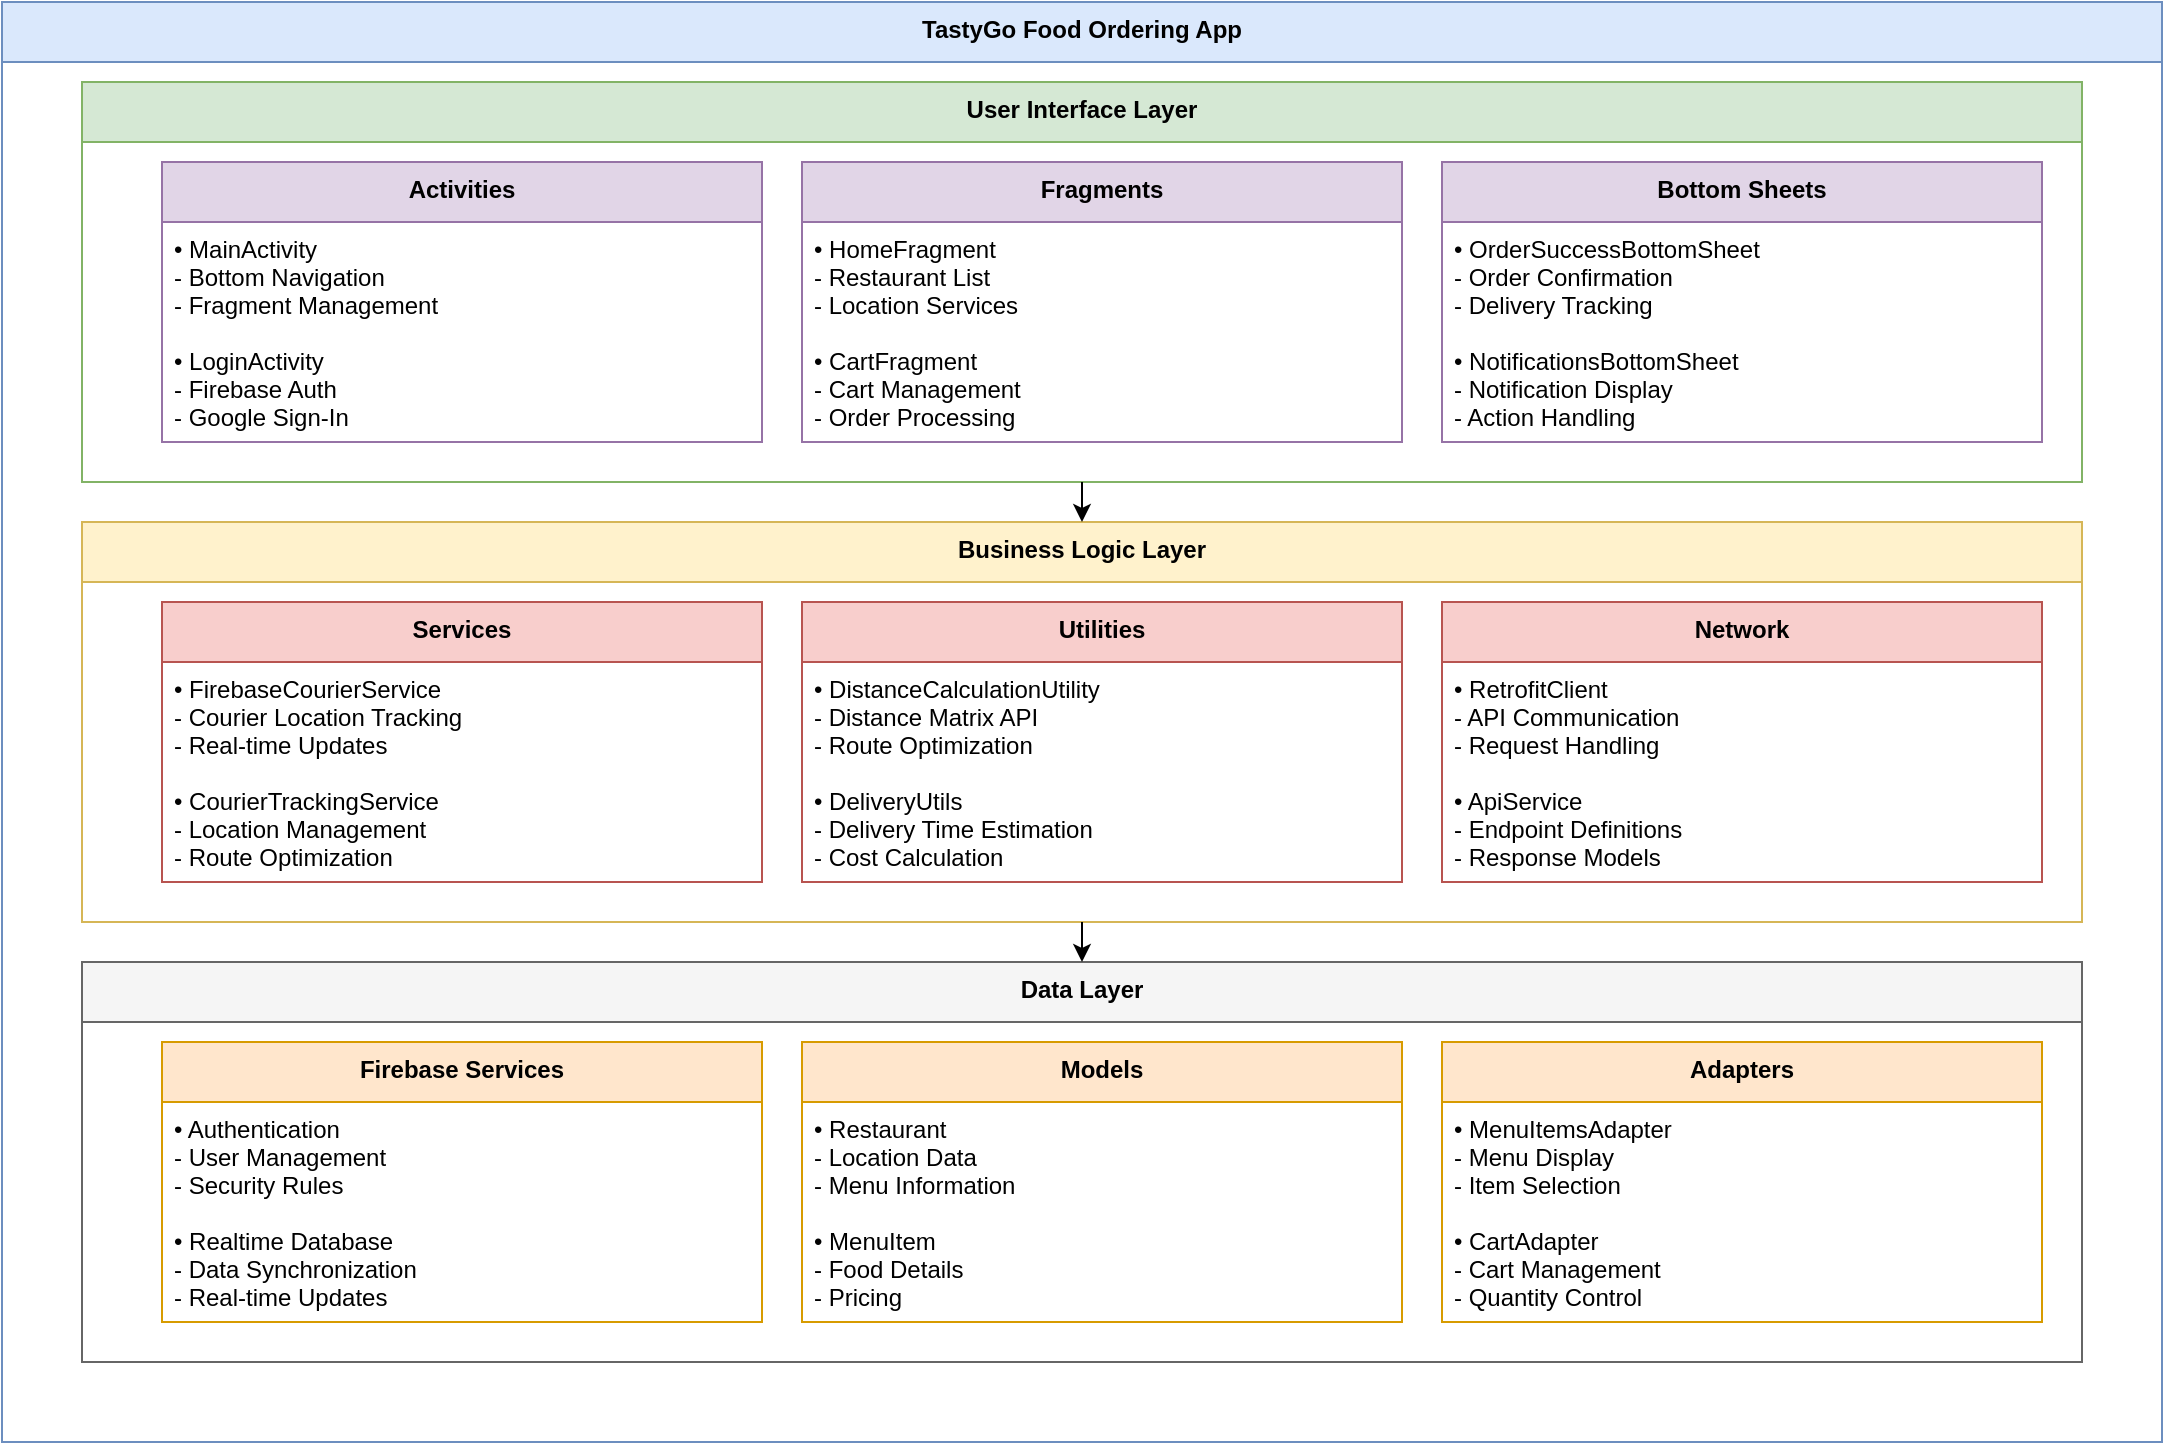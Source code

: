 <?xml version="1.0" encoding="UTF-8"?>
<mxfile version="21.1.2" type="device">
  <diagram id="tastygo-architecture" name="TastyGo Architecture">
    <mxGraphModel dx="1422" dy="762" grid="1" gridSize="10" guides="1" tooltips="1" connect="1" arrows="1" fold="1" page="1" pageScale="1" pageWidth="1169" pageHeight="827" math="0" shadow="0">
      <root>
        <mxCell id="0"/>
        <mxCell id="1" parent="0"/>
        
        <!-- Main Container -->
        <mxCell id="main" value="TastyGo Food Ordering App" style="swimlane;fontStyle=1;align=center;verticalAlign=top;childLayout=stackLayout;horizontal=1;startSize=30;horizontalStack=0;resizeParent=1;resizeParentMax=0;resizeLast=0;collapsible=1;marginBottom=0;fillColor=#dae8fc;strokeColor=#6c8ebf;" vertex="1" parent="1">
          <mxGeometry x="40" y="40" width="1080" height="720" as="geometry"/>
        </mxCell>

        <!-- UI Layer -->
        <mxCell id="ui-layer" value="User Interface Layer" style="swimlane;fontStyle=1;align=center;verticalAlign=top;childLayout=stackLayout;horizontal=1;startSize=30;horizontalStack=0;resizeParent=1;resizeParentMax=0;resizeLast=0;collapsible=1;marginBottom=0;fillColor=#d5e8d4;strokeColor=#82b366;" vertex="1" parent="main">
          <mxGeometry x="40" y="40" width="1000" height="200" as="geometry"/>
        </mxCell>

        <!-- Activities -->
        <mxCell id="activities" value="Activities" style="swimlane;fontStyle=1;align=center;verticalAlign=top;childLayout=stackLayout;horizontal=1;startSize=30;horizontalStack=0;resizeParent=1;resizeParentMax=0;resizeLast=0;collapsible=1;marginBottom=0;fillColor=#e1d5e7;strokeColor=#9673a6;" vertex="1" parent="ui-layer">
          <mxGeometry x="40" y="40" width="300" height="140" as="geometry"/>
        </mxCell>

        <mxCell id="activity-list" value="• MainActivity&#xa;  - Bottom Navigation&#xa;  - Fragment Management&#xa;&#xa;• LoginActivity&#xa;  - Firebase Auth&#xa;  - Google Sign-In&#xa;&#xa;• SignUpActivity&#xa;  - User Registration&#xa;  - Data Validation&#xa;&#xa;• RestaurantDetailsActivity&#xa;  - Menu Display&#xa;  - Category Filtering&#xa;&#xa;• PaymentActivity&#xa;  - Stripe Integration&#xa;  - Order Processing&#xa;&#xa;• ChatbotActivity&#xa;  - AI Chat Interface&#xa;  - Voice Recognition&#xa;&#xa;• DetailsActivity&#xa;  - Food Item Details&#xa;  - Cart Integration&#xa;&#xa;• LocationSelectionActivity&#xa;  - Map Integration&#xa;  - Address Selection&#xa;&#xa;• RecentOrdersActivity&#xa;  - Order History&#xa;  - Reorder Functionality&#xa;&#xa;• SplashScreenActivity&#xa;  - App Initialization&#xa;  - Loading Screen&#xa;&#xa;• LaunchActivity&#xa;  - App Entry Point&#xa;  - Navigation Setup" style="text;strokeColor=none;fillColor=none;align=left;verticalAlign=top;spacingLeft=4;spacingRight=4;overflow=hidden;rotatable=0;points=[[0,0.5],[1,0.5]];portConstraint=eastwest;" vertex="1" parent="activities">
          <mxGeometry y="30" width="300" height="110" as="geometry"/>
        </mxCell>

        <!-- Fragments -->
        <mxCell id="fragments" value="Fragments" style="swimlane;fontStyle=1;align=center;verticalAlign=top;childLayout=stackLayout;horizontal=1;startSize=30;horizontalStack=0;resizeParent=1;resizeParentMax=0;resizeLast=0;collapsible=1;marginBottom=0;fillColor=#e1d5e7;strokeColor=#9673a6;" vertex="1" parent="ui-layer">
          <mxGeometry x="360" y="40" width="300" height="140" as="geometry"/>
        </mxCell>

        <mxCell id="fragment-list" value="• HomeFragment&#xa;  - Restaurant List&#xa;  - Location Services&#xa;&#xa;• CartFragment&#xa;  - Cart Management&#xa;  - Order Processing&#xa;&#xa;• ProfileFragment&#xa;  - User Profile&#xa;  - Settings Management&#xa;&#xa;• OrderHistoryFragment&#xa;  - Order Tracking&#xa;  - Reorder Options&#xa;&#xa;• NotificationsFragment&#xa;  - Push Notifications&#xa;  - Order Updates&#xa;&#xa;• FoodSearchFragment&#xa;  - Restaurant Search&#xa;  - Map Integration" style="text;strokeColor=none;fillColor=none;align=left;verticalAlign=top;spacingLeft=4;spacingRight=4;overflow=hidden;rotatable=0;points=[[0,0.5],[1,0.5]];portConstraint=eastwest;" vertex="1" parent="fragments">
          <mxGeometry y="30" width="300" height="110" as="geometry"/>
        </mxCell>

        <!-- Bottom Sheets -->
        <mxCell id="bottom-sheets" value="Bottom Sheets" style="swimlane;fontStyle=1;align=center;verticalAlign=top;childLayout=stackLayout;horizontal=1;startSize=30;horizontalStack=0;resizeParent=1;resizeParentMax=0;resizeLast=0;collapsible=1;marginBottom=0;fillColor=#e1d5e7;strokeColor=#9673a6;" vertex="1" parent="ui-layer">
          <mxGeometry x="680" y="40" width="300" height="140" as="geometry"/>
        </mxCell>

        <mxCell id="bottom-sheet-list" value="• OrderSuccessBottomSheet&#xa;  - Order Confirmation&#xa;  - Delivery Tracking&#xa;&#xa;• NotificationsBottomSheet&#xa;  - Notification Display&#xa;  - Action Handling&#xa;&#xa;• MenuBottomSheetFragment&#xa;  - Menu Display&#xa;  - Category Navigation" style="text;strokeColor=none;fillColor=none;align=left;verticalAlign=top;spacingLeft=4;spacingRight=4;overflow=hidden;rotatable=0;points=[[0,0.5],[1,0.5]];portConstraint=eastwest;" vertex="1" parent="bottom-sheets">
          <mxGeometry y="30" width="300" height="110" as="geometry"/>
        </mxCell>

        <!-- Business Logic Layer -->
        <mxCell id="business-layer" value="Business Logic Layer" style="swimlane;fontStyle=1;align=center;verticalAlign=top;childLayout=stackLayout;horizontal=1;startSize=30;horizontalStack=0;resizeParent=1;resizeParentMax=0;resizeLast=0;collapsible=1;marginBottom=0;fillColor=#fff2cc;strokeColor=#d6b656;" vertex="1" parent="main">
          <mxGeometry x="40" y="260" width="1000" height="200" as="geometry"/>
        </mxCell>

        <!-- Services -->
        <mxCell id="services" value="Services" style="swimlane;fontStyle=1;align=center;verticalAlign=top;childLayout=stackLayout;horizontal=1;startSize=30;horizontalStack=0;resizeParent=1;resizeParentMax=0;resizeLast=0;collapsible=1;marginBottom=0;fillColor=#f8cecc;strokeColor=#b85450;" vertex="1" parent="business-layer">
          <mxGeometry x="40" y="40" width="300" height="140" as="geometry"/>
        </mxCell>

        <mxCell id="service-list" value="• FirebaseCourierService&#xa;  - Courier Location Tracking&#xa;  - Real-time Updates&#xa;&#xa;• CourierTrackingService&#xa;  - Location Management&#xa;  - Route Optimization&#xa;&#xa;• RouteManager&#xa;  - Route Calculation&#xa;  - Traffic Analysis" style="text;strokeColor=none;fillColor=none;align=left;verticalAlign=top;spacingLeft=4;spacingRight=4;overflow=hidden;rotatable=0;points=[[0,0.5],[1,0.5]];portConstraint=eastwest;" vertex="1" parent="services">
          <mxGeometry y="30" width="300" height="110" as="geometry"/>
        </mxCell>

        <!-- Utilities -->
        <mxCell id="utilities" value="Utilities" style="swimlane;fontStyle=1;align=center;verticalAlign=top;childLayout=stackLayout;horizontal=1;startSize=30;horizontalStack=0;resizeParent=1;resizeParentMax=0;resizeLast=0;collapsible=1;marginBottom=0;fillColor=#f8cecc;strokeColor=#b85450;" vertex="1" parent="business-layer">
          <mxGeometry x="360" y="40" width="300" height="140" as="geometry"/>
        </mxCell>

        <mxCell id="utility-list" value="• DistanceCalculationUtility&#xa;  - Distance Matrix API&#xa;  - Route Optimization&#xa;&#xa;• DeliveryUtils&#xa;  - Delivery Time Estimation&#xa;  - Cost Calculation&#xa;&#xa;• ImageUtils&#xa;  - Image Loading&#xa;  - Caching&#xa;&#xa;• SharedPrefsHelper&#xa;  - Local Storage&#xa;  - User Preferences&#xa;&#xa;• GeminiApiHelper&#xa;  - AI Chat Integration&#xa;  - Natural Language Processing" style="text;strokeColor=none;fillColor=none;align=left;verticalAlign=top;spacingLeft=4;spacingRight=4;overflow=hidden;rotatable=0;points=[[0,0.5],[1,0.5]];portConstraint=eastwest;" vertex="1" parent="utilities">
          <mxGeometry y="30" width="300" height="110" as="geometry"/>
        </mxCell>

        <!-- Network -->
        <mxCell id="network" value="Network" style="swimlane;fontStyle=1;align=center;verticalAlign=top;childLayout=stackLayout;horizontal=1;startSize=30;horizontalStack=0;resizeParent=1;resizeParentMax=0;resizeLast=0;collapsible=1;marginBottom=0;fillColor=#f8cecc;strokeColor=#b85450;" vertex="1" parent="business-layer">
          <mxGeometry x="680" y="40" width="300" height="140" as="geometry"/>
        </mxCell>

        <mxCell id="network-list" value="• RetrofitClient&#xa;  - API Communication&#xa;  - Request Handling&#xa;&#xa;• ApiService&#xa;  - Endpoint Definitions&#xa;  - Response Models" style="text;strokeColor=none;fillColor=none;align=left;verticalAlign=top;spacingLeft=4;spacingRight=4;overflow=hidden;rotatable=0;points=[[0,0.5],[1,0.5]];portConstraint=eastwest;" vertex="1" parent="network">
          <mxGeometry y="30" width="300" height="110" as="geometry"/>
        </mxCell>

        <!-- Data Layer -->
        <mxCell id="data-layer" value="Data Layer" style="swimlane;fontStyle=1;align=center;verticalAlign=top;childLayout=stackLayout;horizontal=1;startSize=30;horizontalStack=0;resizeParent=1;resizeParentMax=0;resizeLast=0;collapsible=1;marginBottom=0;fillColor=#f5f5f5;strokeColor=#666666;" vertex="1" parent="main">
          <mxGeometry x="40" y="480" width="1000" height="200" as="geometry"/>
        </mxCell>

        <!-- Firebase Services -->
        <mxCell id="firebase" value="Firebase Services" style="swimlane;fontStyle=1;align=center;verticalAlign=top;childLayout=stackLayout;horizontal=1;startSize=30;horizontalStack=0;resizeParent=1;resizeParentMax=0;resizeLast=0;collapsible=1;marginBottom=0;fillColor=#ffe6cc;strokeColor=#d79b00;" vertex="1" parent="data-layer">
          <mxGeometry x="40" y="40" width="300" height="140" as="geometry"/>
        </mxCell>

        <mxCell id="firebase-list" value="• Authentication&#xa;  - User Management&#xa;  - Security Rules&#xa;&#xa;• Realtime Database&#xa;  - Data Synchronization&#xa;  - Real-time Updates&#xa;&#xa;• Storage&#xa;  - Image Storage&#xa;  - File Management" style="text;strokeColor=none;fillColor=none;align=left;verticalAlign=top;spacingLeft=4;spacingRight=4;overflow=hidden;rotatable=0;points=[[0,0.5],[1,0.5]];portConstraint=eastwest;" vertex="1" parent="firebase">
          <mxGeometry y="30" width="300" height="110" as="geometry"/>
        </mxCell>

        <!-- Models -->
        <mxCell id="models" value="Models" style="swimlane;fontStyle=1;align=center;verticalAlign=top;childLayout=stackLayout;horizontal=1;startSize=30;horizontalStack=0;resizeParent=1;resizeParentMax=0;resizeLast=0;collapsible=1;marginBottom=0;fillColor=#ffe6cc;strokeColor=#d79b00;" vertex="1" parent="data-layer">
          <mxGeometry x="360" y="40" width="300" height="140" as="geometry"/>
        </mxCell>

        <mxCell id="model-list" value="• Restaurant&#xa;  - Location Data&#xa;  - Menu Information&#xa;&#xa;• MenuItem&#xa;  - Food Details&#xa;  - Pricing&#xa;&#xa;• OrderDetails&#xa;  - Order Status&#xa;  - Delivery Info&#xa;&#xa;• UserModel&#xa;  - User Profile&#xa;  - Preferences&#xa;&#xa;• CartItem&#xa;  - Item Details&#xa;  - Quantity&#xa;&#xa;• Message&#xa;  - Chat History&#xa;  - User Interaction&#xa;&#xa;• NotificationModel&#xa;  - Push Notifications&#xa;  - Status Updates&#xa;&#xa;• SuggestedFood&#xa;  - Recommendations&#xa;  - User Preferences" style="text;strokeColor=none;fillColor=none;align=left;verticalAlign=top;spacingLeft=4;spacingRight=4;overflow=hidden;rotatable=0;points=[[0,0.5],[1,0.5]];portConstraint=eastwest;" vertex="1" parent="models">
          <mxGeometry y="30" width="300" height="110" as="geometry"/>
        </mxCell>

        <!-- Adapters -->
        <mxCell id="adapters" value="Adapters" style="swimlane;fontStyle=1;align=center;verticalAlign=top;childLayout=stackLayout;horizontal=1;startSize=30;horizontalStack=0;resizeParent=1;resizeParentMax=0;resizeLast=0;collapsible=1;marginBottom=0;fillColor=#ffe6cc;strokeColor=#d79b00;" vertex="1" parent="data-layer">
          <mxGeometry x="680" y="40" width="300" height="140" as="geometry"/>
        </mxCell>

        <mxCell id="adapter-list" value="• MenuItemsAdapter&#xa;  - Menu Display&#xa;  - Item Selection&#xa;&#xa;• CartAdapter&#xa;  - Cart Management&#xa;  - Quantity Control&#xa;&#xa;• ChatAdapter&#xa;  - Message Display&#xa;  - User Interaction&#xa;&#xa;• PopularItemsAdapter&#xa;  - Popular Items&#xa;  - Quick Access&#xa;&#xa;• SuggestedFoodAdapter&#xa;  - Recommendations&#xa;  - User Preferences&#xa;&#xa;• NotificationAdapter&#xa;  - Notification Display&#xa;  - Action Handling&#xa;&#xa;• BuyItemsAgainAdapter&#xa;  - Order History&#xa;  - Reorder Options" style="text;strokeColor=none;fillColor=none;align=left;verticalAlign=top;spacingLeft=4;spacingRight=4;overflow=hidden;rotatable=0;points=[[0,0.5],[1,0.5]];portConstraint=eastwest;" vertex="1" parent="adapters">
          <mxGeometry y="30" width="300" height="110" as="geometry"/>
        </mxCell>

        <!-- Relationships -->
        <mxCell id="rel1" value="" style="endArrow=classic;html=1;exitX=0.5;exitY=1;exitDx=0;exitDy=0;entryX=0.5;entryY=0;entryDx=0;entryDy=0;" edge="1" parent="main" source="ui-layer" target="business-layer">
          <mxGeometry width="50" height="50" relative="1" as="geometry">
            <mxPoint x="540" y="280" as="sourcePoint"/>
            <mxPoint x="590" y="230" as="targetPoint"/>
          </mxGeometry>
        </mxCell>

        <mxCell id="rel2" value="" style="endArrow=classic;html=1;exitX=0.5;exitY=1;exitDx=0;exitDy=0;entryX=0.5;entryY=0;entryDx=0;entryDy=0;" edge="1" parent="main" source="business-layer" target="data-layer">
          <mxGeometry width="50" height="50" relative="1" as="geometry">
            <mxPoint x="540" y="500" as="sourcePoint"/>
            <mxPoint x="590" y="450" as="targetPoint"/>
          </mxGeometry>
        </mxCell>

      </root>
    </mxGraphModel>
  </diagram>
</mxfile> 